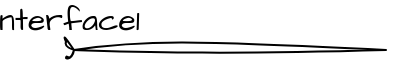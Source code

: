 <mxfile>
    <diagram id="q5I7YXK9o3YLLHUF0Wnm" name="Page-1">
        <mxGraphModel dx="1090" dy="787" grid="1" gridSize="10" guides="1" tooltips="1" connect="1" arrows="1" fold="1" page="1" pageScale="1" pageWidth="1169" pageHeight="827" math="0" shadow="0">
            <root>
                <mxCell id="0"/>
                <mxCell id="1" parent="0"/>
                <mxCell id="2" value="Interface1" style="html=1;verticalAlign=bottom;labelBackgroundColor=none;startArrow=halfCircle;startFill=0;startSize=2;endArrow=none;sketch=1;hachureGap=4;jiggle=2;curveFitting=1;fontFamily=Architects Daughter;fontSource=https%3A%2F%2Ffonts.googleapis.com%2Fcss%3Ffamily%3DArchitects%2BDaughter;fontSize=16;" edge="1" parent="1">
                    <mxGeometry x="-1" y="3" relative="1" as="geometry">
                        <mxPoint x="170" y="210" as="sourcePoint"/>
                        <mxPoint x="330" y="210" as="targetPoint"/>
                    </mxGeometry>
                </mxCell>
            </root>
        </mxGraphModel>
    </diagram>
</mxfile>